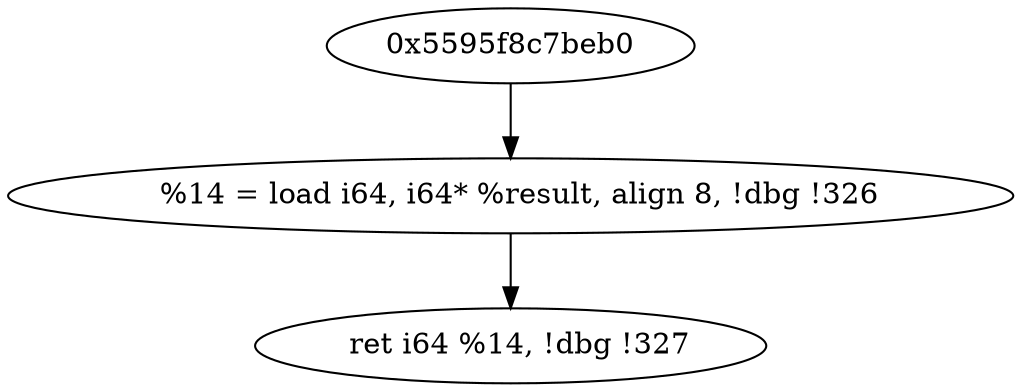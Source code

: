 digraph DDG {
  "0x5595f8c7d020" [label="  %14 = load i64, i64* %result, align 8, !dbg !326"];
  "0x5595f8c7d0c0" [label="  ret i64 %14, !dbg !327"];
  "0x5595f8c7beb0" -> "0x5595f8c7d020";
  "0x5595f8c7d020" -> "0x5595f8c7d0c0";
}
